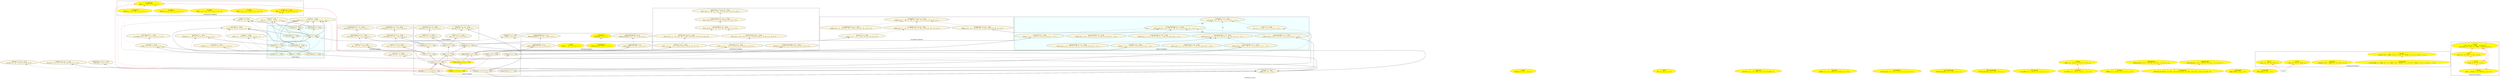digraph Is {
  label = "Predicative Classes"
  rankdir = BT

  node [fontname = monospace, style = filled, fillcolor = cornsilk]

  IsAntisym [label = "\N X Y : Prop\nantisym (x y : A) (a : Y x y) (b : Y y x) : X x y"]
  IsAsym [label = "\N X : Prop\nasym (x y : A) (a : X x y) (b : X y x) : 0"]
  IsConnex [label = "\N X : Prop\nconnex (x y : A) : X x y \\/ X y x"]
  IsCotrans [label = "\N X : Prop\ncotrans (x y z : A) (a : X x z) : X x y \\/ X y z"]
  IsIrrefl [label = "\N X : Prop\nirrefl (x : A) (a : X x x) : 0"]
  IsProper [label = "\N X : Prop\nproper (x : A) : X x x"]
  IsRefl [label = "\N X : Prop\nrefl (x : A) : X x x"]
  IsStrConnex [label = "\N X Y : Prop\nstr_connex (x y : A) : Y x y \\/ X x y \\/ Y y x"]
  IsSym [label = "\N X : Prop\nsym (x y : A) (a : X x y) : X y x"]
  IsTrans [label = "\N X : Prop\ntrans (x y z : A) (a : X x y) (b : X y z) : X x z"]

  subgraph cluster_order_theory_classes {
    label = "Order Theory"
  bgcolor = azure

    IsApart [label = "\N X : Prop"]
    IsEquiv [label = "\N X : Prop"]
    IsPartEquiv [label = "\N X : Prop"]
    IsPartOrd [label = "\N X Y : Prop"]
    IsPreord [label = "\N X : Prop"]
    IsStrPartOrd [label = "\N X : Prop"]
    IsStrPreord [label = "\N X : Prop"]
    IsStrTotOrd [label = "\N X Y : Prop"]
    IsTotOrd [label = "\N X Y : Prop"]
  }

  subgraph cluster_inj {
  label = "Injective Fragment"
  bgcolor = azure
  IsCancelBinFnL [label = "\N X Y k : Prop\ncancel_bin_fn_l (x : A) (y z : B) (a : Y (k x y) (k x z)) : X y z"]
  IsCancelBinFnR [label = "\N X Y k : Prop\ncancel_bin_fn_r (x y : A) (z : B) (a : Y (k x z) (k y z)) : X x y"]
  IsCancelActL [label = "\N X al : Prop\ncancel_act_l (x : A) (a b : B) (s : X (al x a) (al x b)) : X a b"]
  IsCancelActLR [label = "\N X Y al : Prop\ncancel_act_l_r (x y : A) (a : B) (s : Y (al x a) (al y a)) : X x y"]
  IsCancelActR [label = "\N X ar : Prop\ncancel_act_r (a b : B) (x : A) (s : X (ar a x) (ar b x)) : X a b"]
  IsCancelActRL [label = "\N X Y ar : Prop\ncancel_act_r_l (a : B) (x y : A) (s : Y (ar a x) (ar a y)) : X x y"]
  IsCancelFormL [label = "\N X Y s : Prop\ncancel_form_l (a b c : B) (t : X (s a b) (s a c)) : Y b c"]
  IsCancelFormR [label = "\N X Y s : Prop\ncancel_form_r (a b c : B) (t : X (s a c) (s b c)) : Y a b"]
  IsCancelL [label = "\N X k : Prop\ncancel_l (x y z : A) (a : X (k x y) (k x z)) : X y z"]
  IsCancelR [label = "\N X k : Prop\ncancel_r (x y z : A) (a : X (k x z) (k y z)) : X x y"]
  IsInj [label = "\N X f : Prop\ninj (x y : A) (a : X (f x) (f y)) : X x y"]
  IsInjUnFn [label = "\N X Y f : Prop\ninj_un_fn (x y : A) (a : Y (f x) (f y)) : X x y"]
  }

  subgraph cluster_assoc {
  label = "Associative Fragment"
  IsAssoc [label = "\N X k : Prop\nassoc (x y z : A) : X (k x (k y z)) (k (k x y) z)"]
  IsCompatActL [label = "\N X k al : Prop\ncompat_act_l (x y : A) (a : B) : X (al x (al y a)) (al (k x y) a)"]
  IsCompatActR [label = "\N X k ar : Prop\ncompat_act_r (a : B) (x y : A) : X (ar a (k x y)) (ar (ar a x) y)"]
  IsCompatActs [label = "\N X al ar : Prop\ncompat_acts (x : A) (a : C) (y : B) : X (al x (ar a y)) (ar (al x a) y)"]
  IsCompatFns [label = "\N X k m n p : Prop\ncompat_fns (x : A0) (y : A1) (z : A2) : X (n x (m y z)) (p (k x y) z)"]
  }

  subgraph cluster_distr {
  label = "Distributive Fragment"
  IsAntidistrUnOp [label = "\N X f k : Prop\nantidistr_un_op (x y : A) : X (f (k x y)) (k (f y) (f x))"]
  IsDistrActL [label = "\N X al k : Prop\ndistr_act_l (x : A) (a b : B) : X (al x (k a b)) (k (al x a) (al x b))"]
  IsDistrActR [label = "\N X ar k : Prop\ndistr_act_r (a b : B) (x : A) : X (ar (k a b) x) (k (ar a x) (ar b x))"]
  IsDistrFns [label = "\N X f g k h m : Prop\ndistr_fns (x : A0) (y : A1) : X (h (k x y)) (m (f x) (g y))"]
  IsDistrForms [label = "\N X f s g t : Prop\ndistr_forms (a b : C) : X (g (s a b)) (t (f a) (f b))"]
  IsDistrL [label = "\N X k m : Prop\ndistr_l (x y z : A) : X (k x (m y z)) (m (k x y) (k x z))"]
  IsDistrR [label = "\N X k m : Prop\ndistr_r (x y z : A) : X (k (m x y) z) (m (k x z) (k y z))"]
  IsDistrUnOp [label = "\N X f k : Prop\ndistr_un_op (x y : A) : X (f (k x y)) (k (f x) (f y))"]
  }

  subgraph cluster_inv {
  label = "Invertible Fragment"
  IsInvBinFnL [label = "\N X x f k : Prop\ninv_bin_fn_l (y : A) : X (k (f y) y) x"]
  IsInvBinFnR [label = "\N X x f k : Prop\ninv_bin_fn_r (y : A) : X (k y (f y)) x"]
  IsInvFormL [label = "\N X x f s : Prop\ninv_form_l (y : A) : X (s (f y) y) x"]
  IsInvFormR [label = "\N X x f s : Prop\ninv_form_r (y : A) : X (s y (f y)) x"]
  IsInvL [label = "\N X x f k : Prop\ninv_l (y : A) : X (k (f y) y) x"]
  IsInvR [label = "\N X x f k : Prop\ninv_r (y : A) : X (k y (f y)) x"]
  }

  subgraph cluster_unl {
  label = "Unital Fragment"
  IsUnlActL [label = "\N X x al : Prop\nunl_act_l (a : B) : X (al x a) a"]
  IsUnlActR [label = "\N X x ar : Prop\nunl_act_r (a : B) : X (ar a x) a"]
  IsUnlL [label = "\N X x k : Prop\nunl_l (y : A) : X (k x y) y"]
  IsUnlR [label = "\N X x k : Prop\nunl_r (y : A) : X (k y x) y"]
  }

  subgraph cluster_absorb {
  label = "Absorbing Fragment"
  IsAbsorbElemActL [label = "\N X a al\nabsorb_elem_act_l (x : A) : X (al x a) a"]
  IsAbsorbElemActR [label = "\N X a ar\nabsorb_elem_act_r (x : A) : X (ar a x) a"]
  IsAbsorbElemL [label = "\N X x k\nabsorb_elem_l (y : A) : X (k y x) x"]
  IsAbsorbElemR [label = "\N X x k\nabsorb_elem_r (y : A) : X (k x y) x"]
  IsIdem [label = "\N\nidem (x : A) : f (f x) = f x", color = red, fillcolor = yellow]
  IsIdemBinOp [label = "\N\nidem_bin_op (x : A) : x * x = x", color = red, fillcolor = yellow]
  IsIdemElem [label = "\N\nidem_elem : x * x = x", color = red, fillcolor = yellow]
  }

  subgraph cluster_comm {
  label = "Commutative Fragment"
  IsComm [label = "\N X k : Prop\ncomm (x y : A) : X (k x y) (k y x)", color = red, fillcolor = yellow]
  IsCommBinOp [label = "\N\ncomm (x y : A) : x * y = y * x", color = red, fillcolor = yellow]
  IsCommL [label = "\N\ncomm_l (x y : A) : (/ x) * y = / (x * y)", color = red, fillcolor = yellow]
  IsCommR [label = "\N\ncomm_r (x y : A) : x * (/ y) = / (x * y)", color = red, fillcolor = yellow]
  IsCommTorL [label = "\N\ncomm_tor_l (x y : B) : y / x = x / y", color = red, fillcolor = yellow]
  IsCommTorR [label = "\N\ncomm_tor_r (x y : B) : y / x = x / y", color = red, fillcolor = yellow]
  }

  IsBinPres [label = "\N X k m f : Prop\nbin_pres (x y : A) : X (f (k x y)) (m (f x) (f y))"]
  IsFixed [label = "\N X x f : Prop\nfixed : X (f x) x"]
  IsInvol [label = "\N X f : Prop\ninvol (x : A) : X (f (f x)) x"]
  IsNullPres [label = "\N X x y f : Prop\nnull_pres : X (f x) y"]
  IsUnPres [label = "\N X f g h : Prop\nun_pres (x : A) : X (h (f x)) (g (h x))"]

  subgraph cluster_abstract_algebra_classes {
    label = "Abstract Algebra"

    IsAbsorbElem [label = "\N X x k : Prop"]
    IsCancel [label = "\N X k : Prop"]
    IsCancelForm [label = "\N X Y s : Prop"]
    IsDistr [label = "\N X k m : Prop"]
    IsGrp [label = "\N X x f k : Prop"]
    IsGrpActL [label = "\N X x f k Y al : Prop"]
    IsGrpHom [label = "\N X x f k Y y g m h : Prop"]
    IsInv [label = "\N X x f k : Prop"]
    IsInvForm [label = "\N X x f s : Prop"]
    IsMon [label = "\N X x k : Prop"]
    IsRing [label = "\N X x f k y m : Prop", color = red, fillcolor = yellow]
    IsSemigrp [label = "\N X k : Prop"]
    IsSemiring [label = "\N X x k y m : Prop", color = red, fillcolor = yellow]
    IsUnl [label = "\N X x k : Prop"]
  }

  IsDefl [label = "\N\ndeflate (x : A) : f x <= x", color = red, fillcolor = yellow]
  IsInfl [label = "\N\ninfl (x : A) : x <= f x", color = red, fillcolor = yellow]
  IsContract [label = "\N\ncontract (x y : A) : dist (f x) (f y) <= dist x y", color = red, fillcolor = yellow]
  IsExpand [label = "\N\nexpand (x y : A) : dist x y <= dist (f x) (f y)", color = red, fillcolor = yellow]
  IsCohOrdRels [label = "\N\ncoh_ord_rels (x y : A) : x < y <-> x <= y /\\ x <> y", color = red, fillcolor = yellow]
  IsInflateBinOpL [label = "\N\ninflate_bin_op_l (x y : A) : y <= x + y", color = red, fillcolor = yellow]
  IsInflateBinOpR [label = "\N\ninflate_bin_op_r (x y : A) : x <= x + y", color = red, fillcolor = yellow]
  IsStrComono [label = "\N\nstr_comono (x y : A) (a : f x < f y) : x < y", color = red, fillcolor = yellow]
  IsStrMono [label = "\N\nstr_mono (x y : A) (a : x < y) : f x < f y", color = red, fillcolor = yellow]
  IsComono [label = "\N\ncomono (x y : A) (a : f x <= f y) : x <= y", color = red, fillcolor = yellow]
  IsMono [label = "\N\nmono (x y : A) (a : x <= y) : f x <= f y", color = red, fillcolor = yellow]
  IsMonoBinOp [label = "\N\nmono_bin_op (x0 y0 : A) (a0 : x0 <= y0) (x1 y1 : A) (a1 : x1 <= y1) : x0 + x1 <= y0 + y1", color = red, fillcolor = yellow]
  IsMonoBinOpL [label = "\N\nmono_bin_op_l (x y z : A) (a : x <= y) : z + x <= z + y", color = red, fillcolor = yellow]
  IsMonoBinOpR [label = "\N\nmono_bin_op_r (x y z : A) (a : x <= y) : x + z <= y + z", color = red, fillcolor = yellow]
  IsUpperBnd [label = "\N\nupper_bnd (y : A) : y <= x", color = red, fillcolor = yellow]
  IsLowerBnd [label = "\N\nlower_bnd (y : A) : x <= y", color = red, fillcolor = yellow]

  subgraph cluster_ext {
  label = "Extensional Fragment"
  IsFunExt [label = "\N\nfun_ext (A B : Type) (f g : A -> B) (a : forall x : A, f x = g x) : f = g", color = red, fillcolor = yellow]
  IsFunExtDep [label = "\N\nfun_ext_dep (A : Type) (P : A -> Type) (f g : forall x : A, P x) (a : forall x : A, f x = g x) : f = g", color = red, fillcolor = yellow]
  IsPropExt [label = "\N\nprop_ext (A B : Prop) (a : A <-> B) : A = B", color = red, fillcolor = yellow]
  IsIsoL [label = "\N\niso_l (a : A) : g (f a) = a", color = red, fillcolor = yellow]
  IsIsoR [label = "\N\niso_r (b : B) : f (g b) = b", color = red, fillcolor = yellow]
  }

  subgraph cluster_hott {
  label = "Homotopy Fragment"
  IsContr [label = "\N\ncontr : exists x : A, forall y : A, x = y", color = red, fillcolor = yellow]
  IsProp [label = "\N\nirrel (x y : A) : x = y", color = red, fillcolor = yellow]
  IsSet [label = "\N\nuip (x y : A) (a b : x = y) : a = b", color = red, fillcolor = yellow]
  IsTrunc [label = "\N\ntrunc_zero (A : Type) : IsTrunc O A\ntrunc_succ (n : nat) (A : Type) : IsTrunc (S n) A", color = red, fillcolor = yellow]
  }

  node [style = dashed]

  // Fields

  edge [style = solid]

  subgraph order_theory_fields {
    IsApart -> IsCotrans
    IsApart -> IsIrrefl
    IsApart -> IsSym
    IsEquiv -> IsRefl
    IsEquiv -> IsSym
    IsEquiv -> IsTrans
    IsPartEquiv -> IsSym
    IsPartEquiv -> IsTrans
    IsPartOrd -> IsAntisym
    IsPartOrd -> IsEquiv
    IsPartOrd -> IsPreord
    IsPartOrd -> IsProper [constraint = false]
    IsPreord -> IsRefl
    IsPreord -> IsTrans
    IsStrPartOrd -> IsIrrefl
    IsStrTotOrd -> IsProper [constraint = false]
    IsStrPartOrd -> IsTrans
    IsStrPreord -> IsIrrefl
    IsStrPreord -> IsTrans
    IsStrTotOrd -> IsConnex
    IsStrTotOrd -> IsStrPartOrd
    IsTotOrd -> IsConnex
    IsTotOrd -> IsPartOrd
  }

  subgraph abstract_algebra_fields {
    IsAbsorbElem -> IsAbsorbElemL
    IsAbsorbElem -> IsAbsorbElemR
    IsCancel -> IsCancelL
    IsCancel -> IsCancelR
    IsCancelForm -> IsCancelFormL
    IsCancelForm -> IsCancelFormR
    IsDistr -> IsDistrL
    IsDistr -> IsDistrR
    IsGrp -> IsInv
    IsGrp -> IsMon
    IsGrp -> IsProper [constraint = false]
    IsGrpActL -> IsCompatActL
    IsGrpActL -> IsGrp
    IsGrpActL -> IsUnlActL
    IsGrpActL -> IsProper [constraint = false]
    IsGrpHom -> IsBinPres
    IsGrpHom -> IsGrp
    IsGrpHom -> IsGrp
    IsGrpHom -> IsProper [constraint = false]
    IsInv -> IsInvL
    IsInv -> IsInvR
    IsInvForm -> IsInvFormL
    IsInvForm -> IsInvFormR
    IsMon -> IsSemigrp
    IsMon -> IsUnl
    IsSemigrp -> IsAssoc
    IsSemigrp -> IsEquiv
    IsSemigrp -> IsProper [constraint = false]
    IsUnl -> IsUnlL
    IsUnl -> IsUnlR
  }

  edge [color = red]

  IsIsoLR -> IsIsoL
  IsIsoLR -> IsIsoR
  IsRing -> IsCommBinOp
  IsRing -> IsDistr
  IsRing -> IsGrp
  IsRing -> IsMon
  IsSemiring -> IsAbsorbElem
  IsSemiring -> IsCommBinOp
  IsSemiring -> IsDistr
  IsSemiring -> IsMon

  // Derivations

  edge [style = dashed]

  edge [color = black]

  subgraph order_theory_derivations {
    IsConnex -> IsStrConnex
    IsEquiv -> IsPartEquiv
    IsEquiv -> IsPreord
    IsPartOrd -> IsRefl
    IsPartOrd -> IsTrans
    IsStrPartOrd -> IsAsym
    IsStrPartOrd -> IsStrPreord
    IsStrTotOrd -> IsAsym
    IsStrTotOrd -> IsIrrefl
    IsStrTotOrd -> IsTrans
    IsTotOrd -> IsAntisym
    IsTotOrd -> IsRefl
    IsTotOrd -> IsTrans
  }

  subgraph abstract_algebra_derivations {
    IsAbsorbElemL -> IsAbsorbElemActL
    IsAbsorbElemL -> IsFixed [style = dotted]
    IsAbsorbElemR -> IsAbsorbElemActR
    IsAssoc -> IsCompatActs
    IsCancelActL -> IsCancelBinFnL
    IsCancelActLR -> IsCancelBinFnR
    IsCancelActR -> IsCancelBinFnR
    IsCancelActRL -> IsCancelBinFnL
    IsCancelBinFnL -> IsCancelBinFnR [label = "flip"]
    IsCancelBinFnL -> IsInjUnFn [label = "id"]
    IsCancelBinFnR -> IsInjUnFn [label = "flip"]
    IsCancelFormL -> IsCancelBinFnL
    IsCancelFormR -> IsCancelBinFnR
    IsCancelL -> IsCancelBinFnL
    IsCancelR -> IsCancelBinFnR
    IsCompatActL -> IsCompatFns
    IsCompatActR -> IsCompatFns
    IsCompatActs -> IsCompatFns
    IsDistrActL -> IsDistrUnOp [style = dotted]
    IsDistrActR -> IsDistrUnOp [style = dotted]
    IsDistrForms -> IsDistrFns
    IsDistrL -> IsDistrActL
    IsDistrR -> IsDistrActR
    IsDistrUnOp -> IsDistrForms
    IsGrp -> IsAntidistrUnOp
    IsGrp -> IsCancel
    IsGrp -> IsFixed
    IsGrp -> IsInj
    IsGrp -> IsInvol
    IsGrpHom -> IsNullPres
    IsGrpHom -> IsUnPres
    IsIdemBinOp -> IsIdemElem [style = dotted]
    IsInj -> IsInjUnFn
    IsInv -> IsInvForm
    IsInvFormL -> IsInvBinFnL
    IsInvFormR -> IsInvBinFnR
    IsInvL -> IsInvFormL
    IsInvR -> IsInvFormR
    IsUnlL -> IsUnlActL
    IsUnlR -> IsUnlActR
  }

  edge [color = red]

  IsCommTorL -> IsCommBinOp
  IsCommTorR -> IsCommBinOp
  IsContr -> IsProp
  IsContr -> IsTrunc
  IsFunExtDep -> IsFunExt
  IsMono -> IsStrMono
  IsMonoBinOp -> IsMonoBinOpL
  IsMonoBinOp -> IsMonoBinOpR
  IsProp -> IsSet
  IsProp -> IsTrunc
  IsRing -> IsAbsorbElem
  IsRing -> IsComm
  IsRing -> IsSemiring
  IsSet -> IsTrunc
  IsStrMono -> IsMono
  IsTrunc -> IsContr
  IsTrunc -> IsProp
  IsTrunc -> IsSet

  // Specializations

  edge [style = dotted]

  edge [color = black]

  IsConnex -> IsComm
  IsSym -> IsComm

  edge [color = red]
}
